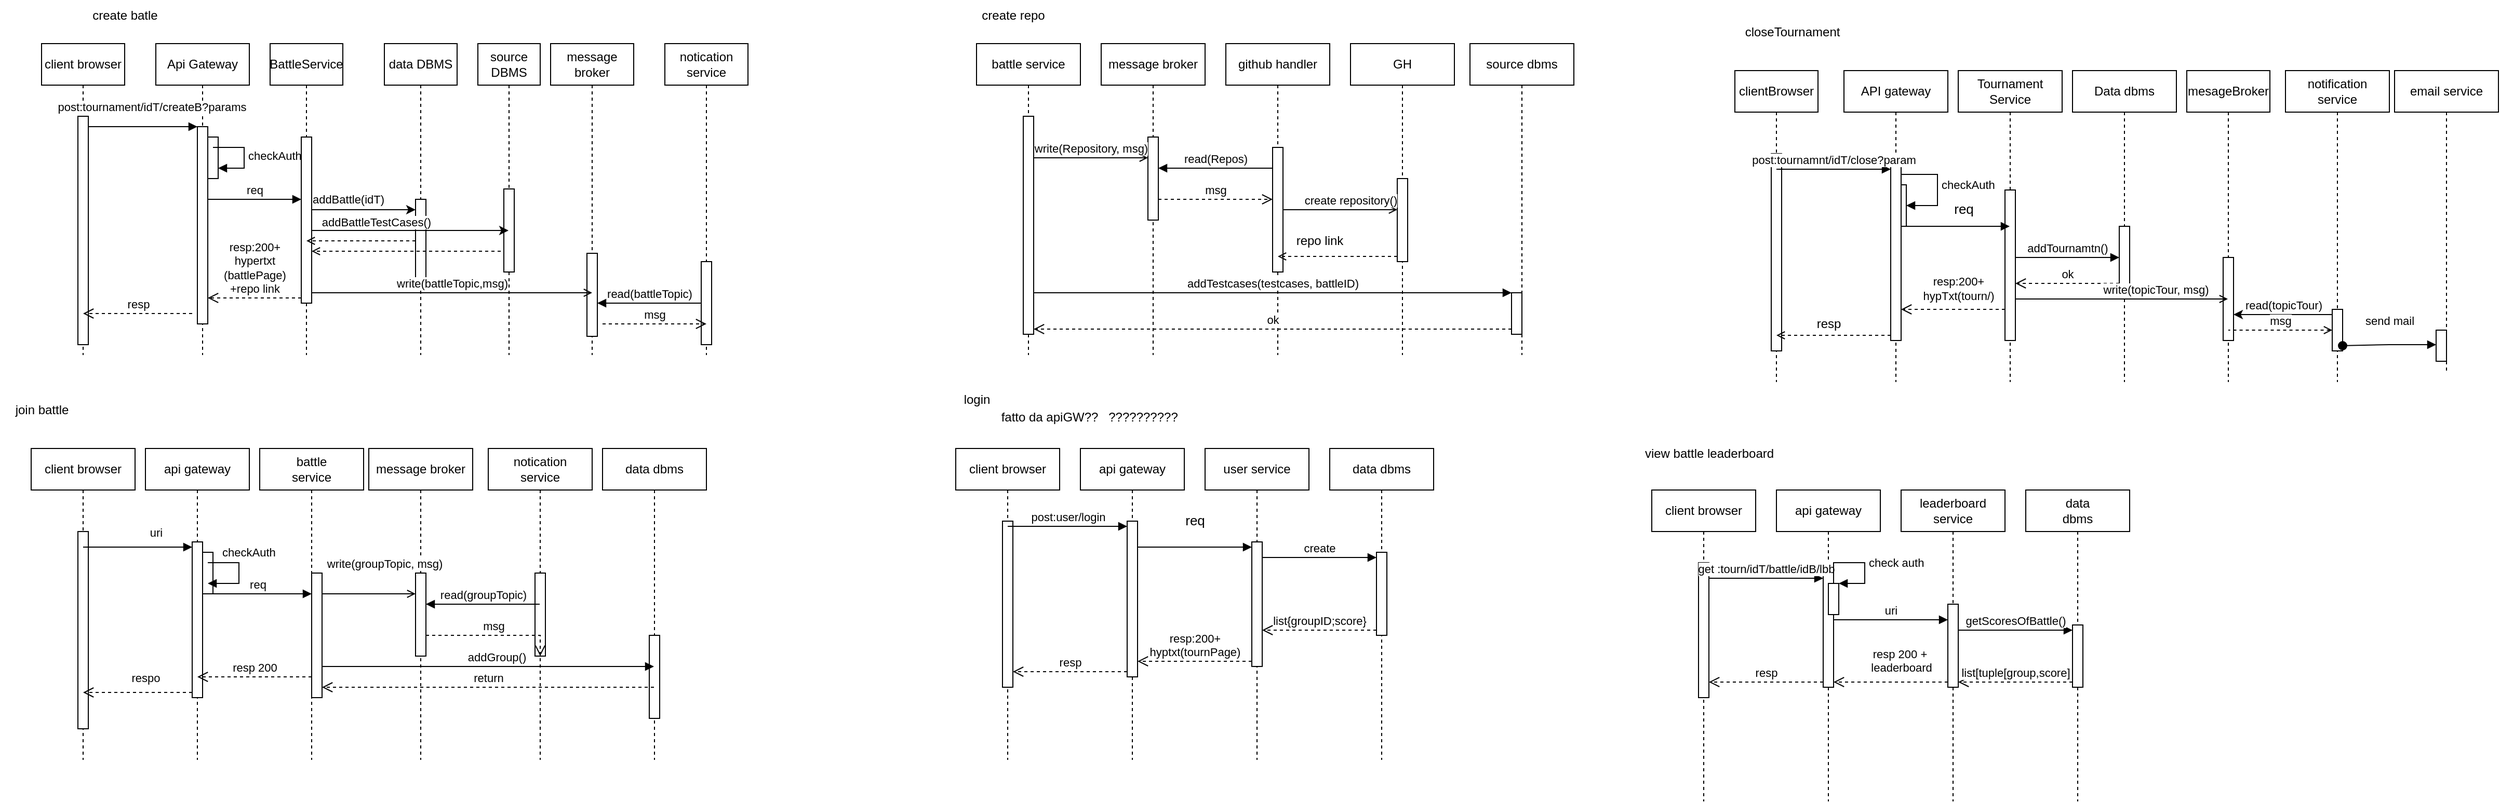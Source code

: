 <mxfile>
    <diagram name="Page-1" id="2YBvvXClWsGukQMizWep">
        <mxGraphModel dx="905" dy="1662" grid="1" gridSize="10" guides="1" tooltips="1" connect="1" arrows="1" fold="1" page="1" pageScale="1" pageWidth="850" pageHeight="1100" math="0" shadow="0">
            <root>
                <mxCell id="0"/>
                <mxCell id="1" parent="0"/>
                <mxCell id="aM9ryv3xv72pqoxQDRHE-1" value="client browser" style="shape=umlLifeline;perimeter=lifelinePerimeter;whiteSpace=wrap;html=1;container=0;dropTarget=0;collapsible=0;recursiveResize=0;outlineConnect=0;portConstraint=eastwest;newEdgeStyle={&quot;edgeStyle&quot;:&quot;elbowEdgeStyle&quot;,&quot;elbow&quot;:&quot;vertical&quot;,&quot;curved&quot;:0,&quot;rounded&quot;:0};" parent="1" vertex="1">
                    <mxGeometry x="40" y="40" width="80" height="300" as="geometry"/>
                </mxCell>
                <mxCell id="aM9ryv3xv72pqoxQDRHE-2" value="" style="html=1;points=[];perimeter=orthogonalPerimeter;outlineConnect=0;targetShapes=umlLifeline;portConstraint=eastwest;newEdgeStyle={&quot;edgeStyle&quot;:&quot;elbowEdgeStyle&quot;,&quot;elbow&quot;:&quot;vertical&quot;,&quot;curved&quot;:0,&quot;rounded&quot;:0};" parent="aM9ryv3xv72pqoxQDRHE-1" vertex="1">
                    <mxGeometry x="35" y="70" width="10" height="220" as="geometry"/>
                </mxCell>
                <mxCell id="aM9ryv3xv72pqoxQDRHE-5" value="Api Gateway" style="shape=umlLifeline;perimeter=lifelinePerimeter;whiteSpace=wrap;html=1;container=0;dropTarget=0;collapsible=0;recursiveResize=0;outlineConnect=0;portConstraint=eastwest;newEdgeStyle={&quot;edgeStyle&quot;:&quot;elbowEdgeStyle&quot;,&quot;elbow&quot;:&quot;vertical&quot;,&quot;curved&quot;:0,&quot;rounded&quot;:0};" parent="1" vertex="1">
                    <mxGeometry x="150" y="40" width="90" height="300" as="geometry"/>
                </mxCell>
                <mxCell id="aM9ryv3xv72pqoxQDRHE-6" value="" style="html=1;points=[];perimeter=orthogonalPerimeter;outlineConnect=0;targetShapes=umlLifeline;portConstraint=eastwest;newEdgeStyle={&quot;edgeStyle&quot;:&quot;elbowEdgeStyle&quot;,&quot;elbow&quot;:&quot;vertical&quot;,&quot;curved&quot;:0,&quot;rounded&quot;:0};" parent="aM9ryv3xv72pqoxQDRHE-5" vertex="1">
                    <mxGeometry x="40" y="80" width="10" height="190" as="geometry"/>
                </mxCell>
                <mxCell id="HZk4rTwjZ4kwQyeEV5jg-59" value="" style="html=1;points=[[0,0,0,0,5],[0,1,0,0,-5],[1,0,0,0,5],[1,1,0,0,-5]];perimeter=orthogonalPerimeter;outlineConnect=0;targetShapes=umlLifeline;portConstraint=eastwest;newEdgeStyle={&quot;curved&quot;:0,&quot;rounded&quot;:0};" parent="aM9ryv3xv72pqoxQDRHE-5" vertex="1">
                    <mxGeometry x="50" y="90" width="10" height="40" as="geometry"/>
                </mxCell>
                <mxCell id="HZk4rTwjZ4kwQyeEV5jg-60" value="checkAuth" style="html=1;align=left;spacingLeft=2;endArrow=block;rounded=0;edgeStyle=orthogonalEdgeStyle;curved=0;rounded=0;" parent="aM9ryv3xv72pqoxQDRHE-5" target="HZk4rTwjZ4kwQyeEV5jg-59" edge="1">
                    <mxGeometry relative="1" as="geometry">
                        <mxPoint x="55" y="100" as="sourcePoint"/>
                        <Array as="points">
                            <mxPoint x="55" y="100"/>
                            <mxPoint x="85" y="100"/>
                            <mxPoint x="85" y="120"/>
                        </Array>
                    </mxGeometry>
                </mxCell>
                <mxCell id="aM9ryv3xv72pqoxQDRHE-7" value="post:tournament/idT/createB?params" style="html=1;verticalAlign=bottom;endArrow=block;edgeStyle=elbowEdgeStyle;elbow=vertical;curved=0;rounded=0;" parent="1" source="aM9ryv3xv72pqoxQDRHE-2" target="aM9ryv3xv72pqoxQDRHE-6" edge="1">
                    <mxGeometry x="0.158" y="10" relative="1" as="geometry">
                        <mxPoint x="195" y="130" as="sourcePoint"/>
                        <Array as="points">
                            <mxPoint x="180" y="120"/>
                        </Array>
                        <mxPoint as="offset"/>
                    </mxGeometry>
                </mxCell>
                <mxCell id="aM9ryv3xv72pqoxQDRHE-8" value="resp" style="html=1;verticalAlign=bottom;endArrow=open;dashed=1;endSize=8;edgeStyle=elbowEdgeStyle;elbow=vertical;curved=0;rounded=0;" parent="1" edge="1">
                    <mxGeometry relative="1" as="geometry">
                        <mxPoint x="80" y="300" as="targetPoint"/>
                        <Array as="points">
                            <mxPoint x="135" y="300"/>
                        </Array>
                        <mxPoint x="185" y="300" as="sourcePoint"/>
                    </mxGeometry>
                </mxCell>
                <mxCell id="HZk4rTwjZ4kwQyeEV5jg-1" value="create batle" style="text;html=1;align=center;verticalAlign=middle;resizable=0;points=[];autosize=1;strokeColor=none;fillColor=none;" parent="1" vertex="1">
                    <mxGeometry x="75" y="-2" width="90" height="30" as="geometry"/>
                </mxCell>
                <mxCell id="HZk4rTwjZ4kwQyeEV5jg-3" value="BattleService" style="shape=umlLifeline;perimeter=lifelinePerimeter;whiteSpace=wrap;html=1;container=1;dropTarget=0;collapsible=0;recursiveResize=0;outlineConnect=0;portConstraint=eastwest;newEdgeStyle={&quot;curved&quot;:0,&quot;rounded&quot;:0};" parent="1" vertex="1">
                    <mxGeometry x="260" y="40" width="70" height="300" as="geometry"/>
                </mxCell>
                <mxCell id="HZk4rTwjZ4kwQyeEV5jg-7" value="" style="html=1;points=[[0,0,0,0,5],[0,1,0,0,-5],[1,0,0,0,5],[1,1,0,0,-5]];perimeter=orthogonalPerimeter;outlineConnect=0;targetShapes=umlLifeline;portConstraint=eastwest;newEdgeStyle={&quot;curved&quot;:0,&quot;rounded&quot;:0};" parent="HZk4rTwjZ4kwQyeEV5jg-3" vertex="1">
                    <mxGeometry x="30" y="90" width="10" height="160" as="geometry"/>
                </mxCell>
                <mxCell id="HZk4rTwjZ4kwQyeEV5jg-4" value="data DBMS" style="shape=umlLifeline;perimeter=lifelinePerimeter;whiteSpace=wrap;html=1;container=1;dropTarget=0;collapsible=0;recursiveResize=0;outlineConnect=0;portConstraint=eastwest;newEdgeStyle={&quot;curved&quot;:0,&quot;rounded&quot;:0};" parent="1" vertex="1">
                    <mxGeometry x="370" y="40" width="70" height="300" as="geometry"/>
                </mxCell>
                <mxCell id="HZk4rTwjZ4kwQyeEV5jg-23" value="" style="html=1;points=[[0,0,0,0,5],[0,1,0,0,-5],[1,0,0,0,5],[1,1,0,0,-5]];perimeter=orthogonalPerimeter;outlineConnect=0;targetShapes=umlLifeline;portConstraint=eastwest;newEdgeStyle={&quot;curved&quot;:0,&quot;rounded&quot;:0};" parent="HZk4rTwjZ4kwQyeEV5jg-4" vertex="1">
                    <mxGeometry x="30" y="150" width="10" height="80" as="geometry"/>
                </mxCell>
                <mxCell id="HZk4rTwjZ4kwQyeEV5jg-8" value="req" style="html=1;verticalAlign=bottom;endArrow=block;curved=0;rounded=0;" parent="1" source="aM9ryv3xv72pqoxQDRHE-6" target="HZk4rTwjZ4kwQyeEV5jg-7" edge="1">
                    <mxGeometry relative="1" as="geometry">
                        <mxPoint x="220" y="135" as="sourcePoint"/>
                        <Array as="points">
                            <mxPoint x="240" y="190"/>
                        </Array>
                    </mxGeometry>
                </mxCell>
                <mxCell id="HZk4rTwjZ4kwQyeEV5jg-14" style="edgeStyle=orthogonalEdgeStyle;rounded=0;orthogonalLoop=1;jettySize=auto;html=1;curved=0;exitX=1;exitY=0;exitDx=0;exitDy=5;exitPerimeter=0;" parent="1" source="HZk4rTwjZ4kwQyeEV5jg-7" target="HZk4rTwjZ4kwQyeEV5jg-23" edge="1">
                    <mxGeometry relative="1" as="geometry">
                        <mxPoint x="375" y="150" as="targetPoint"/>
                        <Array as="points">
                            <mxPoint x="300" y="200"/>
                        </Array>
                    </mxGeometry>
                </mxCell>
                <mxCell id="HZk4rTwjZ4kwQyeEV5jg-18" value="addBattle(idT)" style="edgeLabel;html=1;align=center;verticalAlign=middle;resizable=0;points=[];" parent="HZk4rTwjZ4kwQyeEV5jg-14" connectable="0" vertex="1">
                    <mxGeometry x="0.205" y="-3" relative="1" as="geometry">
                        <mxPoint y="-13" as="offset"/>
                    </mxGeometry>
                </mxCell>
                <mxCell id="HZk4rTwjZ4kwQyeEV5jg-19" value="&lt;div&gt;source&lt;/div&gt;&lt;div&gt;DBMS&lt;/div&gt;" style="shape=umlLifeline;perimeter=lifelinePerimeter;whiteSpace=wrap;html=1;container=1;dropTarget=0;collapsible=0;recursiveResize=0;outlineConnect=0;portConstraint=eastwest;newEdgeStyle={&quot;curved&quot;:0,&quot;rounded&quot;:0};" parent="1" vertex="1">
                    <mxGeometry x="460" y="40" width="60" height="300" as="geometry"/>
                </mxCell>
                <mxCell id="HZk4rTwjZ4kwQyeEV5jg-24" value="" style="html=1;points=[[0,0,0,0,5],[0,1,0,0,-5],[1,0,0,0,5],[1,1,0,0,-5]];perimeter=orthogonalPerimeter;outlineConnect=0;targetShapes=umlLifeline;portConstraint=eastwest;newEdgeStyle={&quot;curved&quot;:0,&quot;rounded&quot;:0};" parent="HZk4rTwjZ4kwQyeEV5jg-19" vertex="1">
                    <mxGeometry x="25" y="140" width="10" height="80" as="geometry"/>
                </mxCell>
                <mxCell id="HZk4rTwjZ4kwQyeEV5jg-25" style="edgeStyle=orthogonalEdgeStyle;rounded=0;orthogonalLoop=1;jettySize=auto;html=1;curved=0;endArrow=open;endFill=0;dashed=1;" parent="1" source="HZk4rTwjZ4kwQyeEV5jg-23" target="HZk4rTwjZ4kwQyeEV5jg-3" edge="1">
                    <mxGeometry relative="1" as="geometry">
                        <mxPoint x="400" y="200" as="sourcePoint"/>
                        <Array as="points">
                            <mxPoint x="320" y="190"/>
                            <mxPoint x="320" y="190"/>
                        </Array>
                    </mxGeometry>
                </mxCell>
                <mxCell id="HZk4rTwjZ4kwQyeEV5jg-26" style="edgeStyle=orthogonalEdgeStyle;rounded=0;orthogonalLoop=1;jettySize=auto;html=1;curved=0;exitX=0;exitY=1;exitDx=0;exitDy=-5;exitPerimeter=0;dashed=1;endArrow=open;endFill=0;" parent="1" source="HZk4rTwjZ4kwQyeEV5jg-24" edge="1">
                    <mxGeometry relative="1" as="geometry">
                        <mxPoint x="300" y="240" as="targetPoint"/>
                        <Array as="points">
                            <mxPoint x="485" y="240"/>
                            <mxPoint x="300" y="240"/>
                        </Array>
                    </mxGeometry>
                </mxCell>
                <mxCell id="HZk4rTwjZ4kwQyeEV5jg-28" style="edgeStyle=orthogonalEdgeStyle;rounded=0;orthogonalLoop=1;jettySize=auto;html=1;curved=0;exitX=1;exitY=0;exitDx=0;exitDy=5;exitPerimeter=0;" parent="1" target="HZk4rTwjZ4kwQyeEV5jg-19" edge="1">
                    <mxGeometry relative="1" as="geometry">
                        <mxPoint x="300" y="160" as="sourcePoint"/>
                        <mxPoint x="405" y="175" as="targetPoint"/>
                        <Array as="points">
                            <mxPoint x="300" y="220"/>
                        </Array>
                    </mxGeometry>
                </mxCell>
                <mxCell id="HZk4rTwjZ4kwQyeEV5jg-30" value="addBattleTestCases()" style="edgeLabel;html=1;align=center;verticalAlign=middle;resizable=0;points=[];" parent="HZk4rTwjZ4kwQyeEV5jg-28" connectable="0" vertex="1">
                    <mxGeometry x="-0.022" y="8" relative="1" as="geometry">
                        <mxPoint as="offset"/>
                    </mxGeometry>
                </mxCell>
                <mxCell id="HZk4rTwjZ4kwQyeEV5jg-9" value="&lt;div&gt;resp:200+&lt;/div&gt;&lt;div&gt;hypertxt&lt;/div&gt;&lt;div&gt;(battlePage)&lt;br&gt;&lt;/div&gt;+repo link" style="html=1;verticalAlign=bottom;endArrow=open;dashed=1;endSize=8;curved=0;rounded=0;exitX=0;exitY=1;exitDx=0;exitDy=-5;" parent="1" source="HZk4rTwjZ4kwQyeEV5jg-7" target="aM9ryv3xv72pqoxQDRHE-6" edge="1">
                    <mxGeometry relative="1" as="geometry">
                        <mxPoint x="220" y="205" as="targetPoint"/>
                    </mxGeometry>
                </mxCell>
                <mxCell id="HZk4rTwjZ4kwQyeEV5jg-31" value="clientBrowser" style="shape=umlLifeline;perimeter=lifelinePerimeter;whiteSpace=wrap;html=1;container=1;dropTarget=0;collapsible=0;recursiveResize=0;outlineConnect=0;portConstraint=eastwest;newEdgeStyle={&quot;curved&quot;:0,&quot;rounded&quot;:0};" parent="1" vertex="1">
                    <mxGeometry x="1670" y="66" width="80" height="300" as="geometry"/>
                </mxCell>
                <mxCell id="HZk4rTwjZ4kwQyeEV5jg-45" value="" style="html=1;points=[[0,0,0,0,5],[0,1,0,0,-5],[1,0,0,0,5],[1,1,0,0,-5]];perimeter=orthogonalPerimeter;outlineConnect=0;targetShapes=umlLifeline;portConstraint=eastwest;newEdgeStyle={&quot;curved&quot;:0,&quot;rounded&quot;:0};" parent="HZk4rTwjZ4kwQyeEV5jg-31" vertex="1">
                    <mxGeometry x="35" y="80" width="10" height="190" as="geometry"/>
                </mxCell>
                <mxCell id="HZk4rTwjZ4kwQyeEV5jg-32" value="API gateway" style="shape=umlLifeline;perimeter=lifelinePerimeter;whiteSpace=wrap;html=1;container=1;dropTarget=0;collapsible=0;recursiveResize=0;outlineConnect=0;portConstraint=eastwest;newEdgeStyle={&quot;curved&quot;:0,&quot;rounded&quot;:0};" parent="1" vertex="1">
                    <mxGeometry x="1775" y="66" width="100" height="300" as="geometry"/>
                </mxCell>
                <mxCell id="HZk4rTwjZ4kwQyeEV5jg-61" value="" style="html=1;points=[[0,0,0,0,5],[0,1,0,0,-5],[1,0,0,0,5],[1,1,0,0,-5]];perimeter=orthogonalPerimeter;outlineConnect=0;targetShapes=umlLifeline;portConstraint=eastwest;newEdgeStyle={&quot;curved&quot;:0,&quot;rounded&quot;:0};" parent="HZk4rTwjZ4kwQyeEV5jg-32" vertex="1">
                    <mxGeometry x="50" y="110" width="10" height="40" as="geometry"/>
                </mxCell>
                <mxCell id="HZk4rTwjZ4kwQyeEV5jg-62" value="checkAuth" style="html=1;align=left;spacingLeft=2;endArrow=block;rounded=0;edgeStyle=orthogonalEdgeStyle;curved=0;rounded=0;" parent="HZk4rTwjZ4kwQyeEV5jg-32" target="HZk4rTwjZ4kwQyeEV5jg-61" edge="1">
                    <mxGeometry relative="1" as="geometry">
                        <mxPoint x="50" y="100" as="sourcePoint"/>
                        <Array as="points">
                            <mxPoint x="90" y="130"/>
                        </Array>
                    </mxGeometry>
                </mxCell>
                <mxCell id="HZk4rTwjZ4kwQyeEV5jg-33" value="Data dbms" style="shape=umlLifeline;perimeter=lifelinePerimeter;whiteSpace=wrap;html=1;container=1;dropTarget=0;collapsible=0;recursiveResize=0;outlineConnect=0;portConstraint=eastwest;newEdgeStyle={&quot;curved&quot;:0,&quot;rounded&quot;:0};" parent="1" vertex="1">
                    <mxGeometry x="1995" y="66" width="100" height="300" as="geometry"/>
                </mxCell>
                <mxCell id="HZk4rTwjZ4kwQyeEV5jg-53" value="" style="html=1;points=[[0,0,0,0,5],[0,1,0,0,-5],[1,0,0,0,5],[1,1,0,0,-5]];perimeter=orthogonalPerimeter;outlineConnect=0;targetShapes=umlLifeline;portConstraint=eastwest;newEdgeStyle={&quot;curved&quot;:0,&quot;rounded&quot;:0};" parent="HZk4rTwjZ4kwQyeEV5jg-33" vertex="1">
                    <mxGeometry x="45" y="150" width="10" height="60" as="geometry"/>
                </mxCell>
                <mxCell id="HZk4rTwjZ4kwQyeEV5jg-54" value="addTournamtn()" style="html=1;verticalAlign=bottom;endArrow=block;curved=0;rounded=0;" parent="HZk4rTwjZ4kwQyeEV5jg-33" source="HZk4rTwjZ4kwQyeEV5jg-46" target="HZk4rTwjZ4kwQyeEV5jg-53" edge="1">
                    <mxGeometry relative="1" as="geometry">
                        <mxPoint x="-30" y="105" as="sourcePoint"/>
                        <Array as="points">
                            <mxPoint y="180"/>
                        </Array>
                    </mxGeometry>
                </mxCell>
                <mxCell id="HZk4rTwjZ4kwQyeEV5jg-55" value="ok" style="html=1;verticalAlign=bottom;endArrow=open;dashed=1;endSize=8;curved=0;rounded=0;exitX=0;exitY=1;exitDx=0;exitDy=-5;" parent="HZk4rTwjZ4kwQyeEV5jg-33" source="HZk4rTwjZ4kwQyeEV5jg-53" target="HZk4rTwjZ4kwQyeEV5jg-46" edge="1">
                    <mxGeometry relative="1" as="geometry">
                        <mxPoint x="-30" y="175" as="targetPoint"/>
                    </mxGeometry>
                </mxCell>
                <mxCell id="HZk4rTwjZ4kwQyeEV5jg-34" value="&lt;div&gt;Tournament&lt;/div&gt;&lt;div&gt;Service&lt;/div&gt;" style="shape=umlLifeline;perimeter=lifelinePerimeter;whiteSpace=wrap;html=1;container=1;dropTarget=0;collapsible=0;recursiveResize=0;outlineConnect=0;portConstraint=eastwest;newEdgeStyle={&quot;curved&quot;:0,&quot;rounded&quot;:0};" parent="1" vertex="1">
                    <mxGeometry x="1885" y="66" width="100" height="300" as="geometry"/>
                </mxCell>
                <mxCell id="HZk4rTwjZ4kwQyeEV5jg-46" value="" style="html=1;points=[[0,0,0,0,5],[0,1,0,0,-5],[1,0,0,0,5],[1,1,0,0,-5]];perimeter=orthogonalPerimeter;outlineConnect=0;targetShapes=umlLifeline;portConstraint=eastwest;newEdgeStyle={&quot;curved&quot;:0,&quot;rounded&quot;:0};" parent="HZk4rTwjZ4kwQyeEV5jg-34" vertex="1">
                    <mxGeometry x="45" y="115" width="10" height="145" as="geometry"/>
                </mxCell>
                <mxCell id="8" style="edgeStyle=none;html=1;curved=0;rounded=0;exitX=0;exitY=1;exitDx=0;exitDy=-5;exitPerimeter=0;dashed=1;endArrow=open;endFill=0;" edge="1" parent="1" source="HZk4rTwjZ4kwQyeEV5jg-42" target="HZk4rTwjZ4kwQyeEV5jg-31">
                    <mxGeometry relative="1" as="geometry"/>
                </mxCell>
                <mxCell id="HZk4rTwjZ4kwQyeEV5jg-42" value="" style="html=1;points=[[0,0,0,0,5],[0,1,0,0,-5],[1,0,0,0,5],[1,1,0,0,-5]];perimeter=orthogonalPerimeter;outlineConnect=0;targetShapes=umlLifeline;portConstraint=eastwest;newEdgeStyle={&quot;curved&quot;:0,&quot;rounded&quot;:0};" parent="1" vertex="1">
                    <mxGeometry x="1820" y="156" width="10" height="170" as="geometry"/>
                </mxCell>
                <mxCell id="HZk4rTwjZ4kwQyeEV5jg-41" value="closeTournament" style="text;html=1;align=center;verticalAlign=middle;resizable=0;points=[];autosize=1;strokeColor=none;fillColor=none;" parent="1" vertex="1">
                    <mxGeometry x="1670" y="14" width="110" height="30" as="geometry"/>
                </mxCell>
                <mxCell id="HZk4rTwjZ4kwQyeEV5jg-43" value="post:tournamnt/idT/close?param" style="html=1;verticalAlign=bottom;endArrow=block;curved=0;rounded=0;entryX=0;entryY=0;entryDx=0;entryDy=5;" parent="1" source="HZk4rTwjZ4kwQyeEV5jg-31" target="HZk4rTwjZ4kwQyeEV5jg-42" edge="1">
                    <mxGeometry relative="1" as="geometry">
                        <mxPoint x="1745" y="161" as="sourcePoint"/>
                    </mxGeometry>
                </mxCell>
                <mxCell id="HZk4rTwjZ4kwQyeEV5jg-49" value="" style="html=1;verticalAlign=bottom;endArrow=open;dashed=1;endSize=8;curved=0;rounded=0;exitX=0;exitY=1;exitDx=0;exitDy=-5;" parent="1" edge="1">
                    <mxGeometry relative="1" as="geometry">
                        <mxPoint x="1830" y="296" as="targetPoint"/>
                        <mxPoint x="1930" y="296" as="sourcePoint"/>
                    </mxGeometry>
                </mxCell>
                <mxCell id="HZk4rTwjZ4kwQyeEV5jg-77" value="&lt;div&gt;resp:200+&lt;/div&gt;&lt;div&gt;hypTxt(tourn/)&lt;br&gt;&lt;/div&gt;" style="edgeLabel;html=1;align=center;verticalAlign=middle;resizable=0;points=[];" parent="HZk4rTwjZ4kwQyeEV5jg-49" connectable="0" vertex="1">
                    <mxGeometry x="0.24" y="-1" relative="1" as="geometry">
                        <mxPoint x="17" y="-19" as="offset"/>
                    </mxGeometry>
                </mxCell>
                <mxCell id="HZk4rTwjZ4kwQyeEV5jg-63" value="req" style="html=1;verticalAlign=bottom;endArrow=block;curved=0;rounded=0;fontSize=13;" parent="1" source="HZk4rTwjZ4kwQyeEV5jg-61" target="HZk4rTwjZ4kwQyeEV5jg-34" edge="1">
                    <mxGeometry x="0.105" y="6" width="80" relative="1" as="geometry">
                        <mxPoint x="1830" y="236" as="sourcePoint"/>
                        <mxPoint x="1910" y="236" as="targetPoint"/>
                        <Array as="points">
                            <mxPoint x="1885" y="216"/>
                        </Array>
                        <mxPoint as="offset"/>
                    </mxGeometry>
                </mxCell>
                <mxCell id="HZk4rTwjZ4kwQyeEV5jg-64" value="mesageBroker" style="shape=umlLifeline;perimeter=lifelinePerimeter;whiteSpace=wrap;html=1;container=1;dropTarget=0;collapsible=0;recursiveResize=0;outlineConnect=0;portConstraint=eastwest;newEdgeStyle={&quot;curved&quot;:0,&quot;rounded&quot;:0};" parent="1" vertex="1">
                    <mxGeometry x="2105" y="66" width="80" height="300" as="geometry"/>
                </mxCell>
                <mxCell id="HZk4rTwjZ4kwQyeEV5jg-66" value="" style="html=1;points=[[0,0,0,0,5],[0,1,0,0,-5],[1,0,0,0,5],[1,1,0,0,-5]];perimeter=orthogonalPerimeter;outlineConnect=0;targetShapes=umlLifeline;portConstraint=eastwest;newEdgeStyle={&quot;curved&quot;:0,&quot;rounded&quot;:0};" parent="HZk4rTwjZ4kwQyeEV5jg-64" vertex="1">
                    <mxGeometry x="35" y="180" width="10" height="80" as="geometry"/>
                </mxCell>
                <mxCell id="HZk4rTwjZ4kwQyeEV5jg-68" value="write(topicTour, msg)" style="html=1;verticalAlign=bottom;endArrow=open;curved=0;rounded=0;endFill=0;" parent="1" source="HZk4rTwjZ4kwQyeEV5jg-46" target="HZk4rTwjZ4kwQyeEV5jg-64" edge="1">
                    <mxGeometry x="0.32" width="80" relative="1" as="geometry">
                        <mxPoint x="1835" y="246" as="sourcePoint"/>
                        <mxPoint x="1915" y="246" as="targetPoint"/>
                        <Array as="points">
                            <mxPoint x="2035" y="286"/>
                        </Array>
                        <mxPoint as="offset"/>
                    </mxGeometry>
                </mxCell>
                <mxCell id="HZk4rTwjZ4kwQyeEV5jg-70" value="notification service" style="shape=umlLifeline;perimeter=lifelinePerimeter;whiteSpace=wrap;html=1;container=1;dropTarget=0;collapsible=0;recursiveResize=0;outlineConnect=0;portConstraint=eastwest;newEdgeStyle={&quot;curved&quot;:0,&quot;rounded&quot;:0};" parent="1" vertex="1">
                    <mxGeometry x="2200" y="66" width="100" height="300" as="geometry"/>
                </mxCell>
                <mxCell id="HZk4rTwjZ4kwQyeEV5jg-71" value="" style="html=1;points=[[0,0,0,0,5],[0,1,0,0,-5],[1,0,0,0,5],[1,1,0,0,-5]];perimeter=orthogonalPerimeter;outlineConnect=0;targetShapes=umlLifeline;portConstraint=eastwest;newEdgeStyle={&quot;curved&quot;:0,&quot;rounded&quot;:0};" parent="HZk4rTwjZ4kwQyeEV5jg-70" vertex="1">
                    <mxGeometry x="45" y="230" width="10" height="40" as="geometry"/>
                </mxCell>
                <mxCell id="HZk4rTwjZ4kwQyeEV5jg-72" value="read(topicTour)" style="html=1;verticalAlign=bottom;endArrow=none;curved=0;rounded=0;entryX=0;entryY=0;entryDx=0;entryDy=5;endFill=0;startArrow=classic;startFill=1;" parent="1" source="HZk4rTwjZ4kwQyeEV5jg-66" target="HZk4rTwjZ4kwQyeEV5jg-71" edge="1">
                    <mxGeometry relative="1" as="geometry">
                        <mxPoint x="2175" y="251" as="sourcePoint"/>
                    </mxGeometry>
                </mxCell>
                <mxCell id="HZk4rTwjZ4kwQyeEV5jg-73" value="msg" style="html=1;verticalAlign=bottom;endArrow=none;dashed=1;endSize=8;curved=0;rounded=0;startArrow=open;startFill=0;endFill=0;" parent="1" source="HZk4rTwjZ4kwQyeEV5jg-71" target="HZk4rTwjZ4kwQyeEV5jg-64" edge="1">
                    <mxGeometry relative="1" as="geometry">
                        <mxPoint x="2175" y="321" as="targetPoint"/>
                        <Array as="points">
                            <mxPoint x="2195" y="316"/>
                        </Array>
                    </mxGeometry>
                </mxCell>
                <mxCell id="HZk4rTwjZ4kwQyeEV5jg-74" value="email service" style="shape=umlLifeline;perimeter=lifelinePerimeter;whiteSpace=wrap;html=1;container=1;dropTarget=0;collapsible=0;recursiveResize=0;outlineConnect=0;portConstraint=eastwest;newEdgeStyle={&quot;curved&quot;:0,&quot;rounded&quot;:0};" parent="1" vertex="1">
                    <mxGeometry x="2305" y="66" width="100" height="290" as="geometry"/>
                </mxCell>
                <mxCell id="HZk4rTwjZ4kwQyeEV5jg-75" value="" style="html=1;points=[[0,0,0,0,5],[0,1,0,0,-5],[1,0,0,0,5],[1,1,0,0,-5]];perimeter=orthogonalPerimeter;outlineConnect=0;targetShapes=umlLifeline;portConstraint=eastwest;newEdgeStyle={&quot;curved&quot;:0,&quot;rounded&quot;:0};" parent="HZk4rTwjZ4kwQyeEV5jg-74" vertex="1">
                    <mxGeometry x="40" y="250" width="10" height="30" as="geometry"/>
                </mxCell>
                <mxCell id="HZk4rTwjZ4kwQyeEV5jg-76" value="send mail" style="html=1;verticalAlign=bottom;startArrow=oval;endArrow=block;startSize=8;curved=0;rounded=0;exitX=1;exitY=1;exitDx=0;exitDy=-5;exitPerimeter=0;" parent="1" source="HZk4rTwjZ4kwQyeEV5jg-71" target="HZk4rTwjZ4kwQyeEV5jg-75" edge="1">
                    <mxGeometry x="0.0" y="14" relative="1" as="geometry">
                        <mxPoint x="2275" y="301" as="sourcePoint"/>
                        <Array as="points">
                            <mxPoint x="2300" y="330"/>
                        </Array>
                        <mxPoint as="offset"/>
                    </mxGeometry>
                </mxCell>
                <mxCell id="HZk4rTwjZ4kwQyeEV5jg-78" value="client browser" style="shape=umlLifeline;perimeter=lifelinePerimeter;whiteSpace=wrap;html=1;container=1;dropTarget=0;collapsible=0;recursiveResize=0;outlineConnect=0;portConstraint=eastwest;newEdgeStyle={&quot;curved&quot;:0,&quot;rounded&quot;:0};" parent="1" vertex="1">
                    <mxGeometry x="30" y="430" width="100" height="300" as="geometry"/>
                </mxCell>
                <mxCell id="FZVT0EkLdWm2Whr8OK7D-2" value="" style="html=1;points=[[0,0,0,0,5],[0,1,0,0,-5],[1,0,0,0,5],[1,1,0,0,-5]];perimeter=orthogonalPerimeter;outlineConnect=0;targetShapes=umlLifeline;portConstraint=eastwest;newEdgeStyle={&quot;curved&quot;:0,&quot;rounded&quot;:0};" parent="HZk4rTwjZ4kwQyeEV5jg-78" vertex="1">
                    <mxGeometry x="45" y="80" width="10" height="190" as="geometry"/>
                </mxCell>
                <mxCell id="HZk4rTwjZ4kwQyeEV5jg-79" value="api gateway" style="shape=umlLifeline;perimeter=lifelinePerimeter;whiteSpace=wrap;html=1;container=1;dropTarget=0;collapsible=0;recursiveResize=0;outlineConnect=0;portConstraint=eastwest;newEdgeStyle={&quot;curved&quot;:0,&quot;rounded&quot;:0};" parent="1" vertex="1">
                    <mxGeometry x="140" y="430" width="100" height="300" as="geometry"/>
                </mxCell>
                <mxCell id="FZVT0EkLdWm2Whr8OK7D-3" value="" style="html=1;points=[[0,0,0,0,5],[0,1,0,0,-5],[1,0,0,0,5],[1,1,0,0,-5]];perimeter=orthogonalPerimeter;outlineConnect=0;targetShapes=umlLifeline;portConstraint=eastwest;newEdgeStyle={&quot;curved&quot;:0,&quot;rounded&quot;:0};" parent="HZk4rTwjZ4kwQyeEV5jg-79" vertex="1">
                    <mxGeometry x="45" y="90" width="10" height="150" as="geometry"/>
                </mxCell>
                <mxCell id="FZVT0EkLdWm2Whr8OK7D-12" value="" style="html=1;points=[[0,0,0,0,5],[0,1,0,0,-5],[1,0,0,0,5],[1,1,0,0,-5]];perimeter=orthogonalPerimeter;outlineConnect=0;targetShapes=umlLifeline;portConstraint=eastwest;newEdgeStyle={&quot;curved&quot;:0,&quot;rounded&quot;:0};" parent="HZk4rTwjZ4kwQyeEV5jg-79" vertex="1">
                    <mxGeometry x="55" y="100" width="10" height="40" as="geometry"/>
                </mxCell>
                <mxCell id="FZVT0EkLdWm2Whr8OK7D-13" value="checkAuth" style="html=1;align=left;spacingLeft=2;endArrow=block;rounded=0;edgeStyle=orthogonalEdgeStyle;curved=0;rounded=0;" parent="HZk4rTwjZ4kwQyeEV5jg-79" edge="1">
                    <mxGeometry x="-0.75" y="10" relative="1" as="geometry">
                        <mxPoint x="60" y="110" as="sourcePoint"/>
                        <Array as="points">
                            <mxPoint x="60" y="110"/>
                            <mxPoint x="90" y="110"/>
                            <mxPoint x="90" y="130"/>
                        </Array>
                        <mxPoint x="60" y="130" as="targetPoint"/>
                        <mxPoint as="offset"/>
                    </mxGeometry>
                </mxCell>
                <mxCell id="HZk4rTwjZ4kwQyeEV5jg-80" value="&lt;div&gt;battle&lt;/div&gt;&lt;div&gt;service&lt;/div&gt;" style="shape=umlLifeline;perimeter=lifelinePerimeter;whiteSpace=wrap;html=1;container=1;dropTarget=0;collapsible=0;recursiveResize=0;outlineConnect=0;portConstraint=eastwest;newEdgeStyle={&quot;curved&quot;:0,&quot;rounded&quot;:0};" parent="1" vertex="1">
                    <mxGeometry x="250" y="430" width="100" height="300" as="geometry"/>
                </mxCell>
                <mxCell id="FZVT0EkLdWm2Whr8OK7D-6" value="" style="html=1;points=[[0,0,0,0,5],[0,1,0,0,-5],[1,0,0,0,5],[1,1,0,0,-5]];perimeter=orthogonalPerimeter;outlineConnect=0;targetShapes=umlLifeline;portConstraint=eastwest;newEdgeStyle={&quot;curved&quot;:0,&quot;rounded&quot;:0};" parent="HZk4rTwjZ4kwQyeEV5jg-80" vertex="1">
                    <mxGeometry x="50" y="120" width="10" height="120" as="geometry"/>
                </mxCell>
                <mxCell id="HZk4rTwjZ4kwQyeEV5jg-81" value="message broker" style="shape=umlLifeline;perimeter=lifelinePerimeter;whiteSpace=wrap;html=1;container=1;dropTarget=0;collapsible=0;recursiveResize=0;outlineConnect=0;portConstraint=eastwest;newEdgeStyle={&quot;curved&quot;:0,&quot;rounded&quot;:0};" parent="1" vertex="1">
                    <mxGeometry x="355" y="430" width="100" height="300" as="geometry"/>
                </mxCell>
                <mxCell id="FZVT0EkLdWm2Whr8OK7D-16" value="" style="html=1;points=[[0,0,0,0,5],[0,1,0,0,-5],[1,0,0,0,5],[1,1,0,0,-5]];perimeter=orthogonalPerimeter;outlineConnect=0;targetShapes=umlLifeline;portConstraint=eastwest;newEdgeStyle={&quot;curved&quot;:0,&quot;rounded&quot;:0};" parent="HZk4rTwjZ4kwQyeEV5jg-81" vertex="1">
                    <mxGeometry x="45" y="120" width="10" height="80" as="geometry"/>
                </mxCell>
                <mxCell id="FZVT0EkLdWm2Whr8OK7D-1" value="join battle" style="text;html=1;align=center;verticalAlign=middle;resizable=0;points=[];autosize=1;strokeColor=none;fillColor=none;" parent="1" vertex="1">
                    <mxGeometry y="378" width="80" height="30" as="geometry"/>
                </mxCell>
                <mxCell id="FZVT0EkLdWm2Whr8OK7D-4" value="uri" style="html=1;verticalAlign=bottom;endArrow=block;curved=0;rounded=0;entryX=0;entryY=0;entryDx=0;entryDy=5;" parent="1" source="HZk4rTwjZ4kwQyeEV5jg-78" target="FZVT0EkLdWm2Whr8OK7D-3" edge="1">
                    <mxGeometry x="0.337" y="5" relative="1" as="geometry">
                        <mxPoint x="110" y="565" as="sourcePoint"/>
                        <mxPoint as="offset"/>
                    </mxGeometry>
                </mxCell>
                <mxCell id="FZVT0EkLdWm2Whr8OK7D-5" value="respo" style="html=1;verticalAlign=bottom;endArrow=open;dashed=1;endSize=8;curved=0;rounded=0;exitX=0;exitY=1;exitDx=0;exitDy=-5;" parent="1" source="FZVT0EkLdWm2Whr8OK7D-3" target="HZk4rTwjZ4kwQyeEV5jg-78" edge="1">
                    <mxGeometry x="-0.146" y="-5" relative="1" as="geometry">
                        <mxPoint x="110" y="635" as="targetPoint"/>
                        <mxPoint as="offset"/>
                    </mxGeometry>
                </mxCell>
                <mxCell id="FZVT0EkLdWm2Whr8OK7D-7" value="req" style="html=1;verticalAlign=bottom;endArrow=block;curved=0;rounded=0;" parent="1" source="FZVT0EkLdWm2Whr8OK7D-3" target="FZVT0EkLdWm2Whr8OK7D-6" edge="1">
                    <mxGeometry relative="1" as="geometry">
                        <mxPoint x="230" y="555" as="sourcePoint"/>
                        <Array as="points">
                            <mxPoint x="240" y="570"/>
                        </Array>
                    </mxGeometry>
                </mxCell>
                <mxCell id="FZVT0EkLdWm2Whr8OK7D-14" value="&lt;div&gt;notication&lt;/div&gt;&lt;div&gt;service&lt;br&gt;&lt;/div&gt;" style="shape=umlLifeline;perimeter=lifelinePerimeter;whiteSpace=wrap;html=1;container=1;dropTarget=0;collapsible=0;recursiveResize=0;outlineConnect=0;portConstraint=eastwest;newEdgeStyle={&quot;curved&quot;:0,&quot;rounded&quot;:0};" parent="1" vertex="1">
                    <mxGeometry x="470" y="430" width="100" height="300" as="geometry"/>
                </mxCell>
                <mxCell id="FZVT0EkLdWm2Whr8OK7D-17" value="" style="html=1;points=[[0,0,0,0,5],[0,1,0,0,-5],[1,0,0,0,5],[1,1,0,0,-5]];perimeter=orthogonalPerimeter;outlineConnect=0;targetShapes=umlLifeline;portConstraint=eastwest;newEdgeStyle={&quot;curved&quot;:0,&quot;rounded&quot;:0};" parent="FZVT0EkLdWm2Whr8OK7D-14" vertex="1">
                    <mxGeometry x="45" y="120" width="10" height="80" as="geometry"/>
                </mxCell>
                <mxCell id="FZVT0EkLdWm2Whr8OK7D-15" value="write(groupTopic, msg)" style="html=1;verticalAlign=bottom;endArrow=open;curved=0;rounded=0;endFill=0;" parent="1" edge="1">
                    <mxGeometry x="0.333" y="20" width="80" relative="1" as="geometry">
                        <mxPoint x="310" y="570" as="sourcePoint"/>
                        <mxPoint x="400" y="570" as="targetPoint"/>
                        <mxPoint as="offset"/>
                    </mxGeometry>
                </mxCell>
                <mxCell id="FZVT0EkLdWm2Whr8OK7D-18" value="read(groupTopic)" style="html=1;verticalAlign=bottom;endArrow=block;curved=0;rounded=0;" parent="1" source="FZVT0EkLdWm2Whr8OK7D-14" target="FZVT0EkLdWm2Whr8OK7D-16" edge="1">
                    <mxGeometry width="80" relative="1" as="geometry">
                        <mxPoint x="590" y="560" as="sourcePoint"/>
                        <mxPoint x="670" y="560" as="targetPoint"/>
                    </mxGeometry>
                </mxCell>
                <mxCell id="FZVT0EkLdWm2Whr8OK7D-19" value="msg" style="html=1;verticalAlign=bottom;endArrow=open;dashed=1;endSize=8;curved=0;rounded=0;" parent="1" source="FZVT0EkLdWm2Whr8OK7D-16" target="FZVT0EkLdWm2Whr8OK7D-17" edge="1">
                    <mxGeometry relative="1" as="geometry">
                        <mxPoint x="670" y="560" as="sourcePoint"/>
                        <mxPoint x="590" y="560" as="targetPoint"/>
                        <Array as="points">
                            <mxPoint x="520" y="610"/>
                        </Array>
                    </mxGeometry>
                </mxCell>
                <mxCell id="FZVT0EkLdWm2Whr8OK7D-8" value="resp 200" style="html=1;verticalAlign=bottom;endArrow=open;dashed=1;endSize=8;curved=0;rounded=0;" parent="1" source="FZVT0EkLdWm2Whr8OK7D-6" target="HZk4rTwjZ4kwQyeEV5jg-79" edge="1">
                    <mxGeometry relative="1" as="geometry">
                        <mxPoint x="230" y="610" as="targetPoint"/>
                        <mxPoint x="300" y="610" as="sourcePoint"/>
                        <Array as="points">
                            <mxPoint x="240" y="650"/>
                        </Array>
                    </mxGeometry>
                </mxCell>
                <mxCell id="FZVT0EkLdWm2Whr8OK7D-21" value="client browser" style="shape=umlLifeline;perimeter=lifelinePerimeter;whiteSpace=wrap;html=1;container=1;dropTarget=0;collapsible=0;recursiveResize=0;outlineConnect=0;portConstraint=eastwest;newEdgeStyle={&quot;curved&quot;:0,&quot;rounded&quot;:0};" parent="1" vertex="1">
                    <mxGeometry x="920" y="430" width="100" height="300" as="geometry"/>
                </mxCell>
                <mxCell id="FZVT0EkLdWm2Whr8OK7D-35" value="" style="html=1;points=[[0,0,0,0,5],[0,1,0,0,-5],[1,0,0,0,5],[1,1,0,0,-5]];perimeter=orthogonalPerimeter;outlineConnect=0;targetShapes=umlLifeline;portConstraint=eastwest;newEdgeStyle={&quot;curved&quot;:0,&quot;rounded&quot;:0};" parent="FZVT0EkLdWm2Whr8OK7D-21" vertex="1">
                    <mxGeometry x="45" y="70" width="10" height="160" as="geometry"/>
                </mxCell>
                <mxCell id="FZVT0EkLdWm2Whr8OK7D-22" value="api gateway" style="shape=umlLifeline;perimeter=lifelinePerimeter;whiteSpace=wrap;html=1;container=1;dropTarget=0;collapsible=0;recursiveResize=0;outlineConnect=0;portConstraint=eastwest;newEdgeStyle={&quot;curved&quot;:0,&quot;rounded&quot;:0};" parent="1" vertex="1">
                    <mxGeometry x="1040" y="430" width="100" height="300" as="geometry"/>
                </mxCell>
                <mxCell id="FZVT0EkLdWm2Whr8OK7D-36" value="" style="html=1;points=[[0,0,0,0,5],[0,1,0,0,-5],[1,0,0,0,5],[1,1,0,0,-5]];perimeter=orthogonalPerimeter;outlineConnect=0;targetShapes=umlLifeline;portConstraint=eastwest;newEdgeStyle={&quot;curved&quot;:0,&quot;rounded&quot;:0};" parent="FZVT0EkLdWm2Whr8OK7D-22" vertex="1">
                    <mxGeometry x="45" y="70" width="10" height="150" as="geometry"/>
                </mxCell>
                <mxCell id="FZVT0EkLdWm2Whr8OK7D-23" value="user service" style="shape=umlLifeline;perimeter=lifelinePerimeter;whiteSpace=wrap;html=1;container=1;dropTarget=0;collapsible=0;recursiveResize=0;outlineConnect=0;portConstraint=eastwest;newEdgeStyle={&quot;curved&quot;:0,&quot;rounded&quot;:0};" parent="1" vertex="1">
                    <mxGeometry x="1160" y="430" width="100" height="300" as="geometry"/>
                </mxCell>
                <mxCell id="FZVT0EkLdWm2Whr8OK7D-39" value="" style="html=1;points=[[0,0,0,0,5],[0,1,0,0,-5],[1,0,0,0,5],[1,1,0,0,-5]];perimeter=orthogonalPerimeter;outlineConnect=0;targetShapes=umlLifeline;portConstraint=eastwest;newEdgeStyle={&quot;curved&quot;:0,&quot;rounded&quot;:0};" parent="FZVT0EkLdWm2Whr8OK7D-23" vertex="1">
                    <mxGeometry x="45" y="90" width="10" height="120" as="geometry"/>
                </mxCell>
                <mxCell id="FZVT0EkLdWm2Whr8OK7D-24" value="data dbms" style="shape=umlLifeline;perimeter=lifelinePerimeter;whiteSpace=wrap;html=1;container=1;dropTarget=0;collapsible=0;recursiveResize=0;outlineConnect=0;portConstraint=eastwest;newEdgeStyle={&quot;curved&quot;:0,&quot;rounded&quot;:0};" parent="1" vertex="1">
                    <mxGeometry x="1280" y="430" width="100" height="300" as="geometry"/>
                </mxCell>
                <mxCell id="FZVT0EkLdWm2Whr8OK7D-42" value="" style="html=1;points=[[0,0,0,0,5],[0,1,0,0,-5],[1,0,0,0,5],[1,1,0,0,-5]];perimeter=orthogonalPerimeter;outlineConnect=0;targetShapes=umlLifeline;portConstraint=eastwest;newEdgeStyle={&quot;curved&quot;:0,&quot;rounded&quot;:0};" parent="FZVT0EkLdWm2Whr8OK7D-24" vertex="1">
                    <mxGeometry x="45" y="100" width="10" height="80" as="geometry"/>
                </mxCell>
                <mxCell id="FZVT0EkLdWm2Whr8OK7D-25" value="data dbms" style="shape=umlLifeline;perimeter=lifelinePerimeter;whiteSpace=wrap;html=1;container=1;dropTarget=0;collapsible=0;recursiveResize=0;outlineConnect=0;portConstraint=eastwest;newEdgeStyle={&quot;curved&quot;:0,&quot;rounded&quot;:0};" parent="1" vertex="1">
                    <mxGeometry x="580" y="430" width="100" height="300" as="geometry"/>
                </mxCell>
                <mxCell id="FZVT0EkLdWm2Whr8OK7D-27" value="" style="html=1;points=[[0,0,0,0,5],[0,1,0,0,-5],[1,0,0,0,5],[1,1,0,0,-5]];perimeter=orthogonalPerimeter;outlineConnect=0;targetShapes=umlLifeline;portConstraint=eastwest;newEdgeStyle={&quot;curved&quot;:0,&quot;rounded&quot;:0};" parent="FZVT0EkLdWm2Whr8OK7D-25" vertex="1">
                    <mxGeometry x="45" y="180" width="10" height="80" as="geometry"/>
                </mxCell>
                <mxCell id="FZVT0EkLdWm2Whr8OK7D-26" value="addGroup()" style="html=1;verticalAlign=bottom;endArrow=block;curved=0;rounded=0;" parent="1" source="FZVT0EkLdWm2Whr8OK7D-6" target="FZVT0EkLdWm2Whr8OK7D-25" edge="1">
                    <mxGeometry x="0.049" width="80" relative="1" as="geometry">
                        <mxPoint x="530" y="510" as="sourcePoint"/>
                        <mxPoint x="610" y="510" as="targetPoint"/>
                        <Array as="points">
                            <mxPoint x="520" y="640"/>
                        </Array>
                        <mxPoint as="offset"/>
                    </mxGeometry>
                </mxCell>
                <mxCell id="FZVT0EkLdWm2Whr8OK7D-29" value="return" style="html=1;verticalAlign=bottom;endArrow=open;dashed=1;endSize=8;curved=0;rounded=0;" parent="1" source="FZVT0EkLdWm2Whr8OK7D-25" target="FZVT0EkLdWm2Whr8OK7D-6" edge="1">
                    <mxGeometry relative="1" as="geometry">
                        <mxPoint x="610" y="510" as="sourcePoint"/>
                        <mxPoint x="530" y="510" as="targetPoint"/>
                        <Array as="points">
                            <mxPoint x="510" y="660"/>
                        </Array>
                    </mxGeometry>
                </mxCell>
                <mxCell id="FZVT0EkLdWm2Whr8OK7D-30" value="battle service" style="shape=umlLifeline;perimeter=lifelinePerimeter;whiteSpace=wrap;html=1;container=1;dropTarget=0;collapsible=0;recursiveResize=0;outlineConnect=0;portConstraint=eastwest;newEdgeStyle={&quot;curved&quot;:0,&quot;rounded&quot;:0};" parent="1" vertex="1">
                    <mxGeometry x="940" y="40" width="100" height="300" as="geometry"/>
                </mxCell>
                <mxCell id="FZVT0EkLdWm2Whr8OK7D-53" value="" style="html=1;points=[[0,0,0,0,5],[0,1,0,0,-5],[1,0,0,0,5],[1,1,0,0,-5]];perimeter=orthogonalPerimeter;outlineConnect=0;targetShapes=umlLifeline;portConstraint=eastwest;newEdgeStyle={&quot;curved&quot;:0,&quot;rounded&quot;:0};" parent="FZVT0EkLdWm2Whr8OK7D-30" vertex="1">
                    <mxGeometry x="45" y="70" width="10" height="210" as="geometry"/>
                </mxCell>
                <mxCell id="FZVT0EkLdWm2Whr8OK7D-31" value="message broker" style="shape=umlLifeline;perimeter=lifelinePerimeter;whiteSpace=wrap;html=1;container=1;dropTarget=0;collapsible=0;recursiveResize=0;outlineConnect=0;portConstraint=eastwest;newEdgeStyle={&quot;curved&quot;:0,&quot;rounded&quot;:0};" parent="1" vertex="1">
                    <mxGeometry x="1060" y="40" width="100" height="300" as="geometry"/>
                </mxCell>
                <mxCell id="FZVT0EkLdWm2Whr8OK7D-54" value="" style="html=1;points=[[0,0,0,0,5],[0,1,0,0,-5],[1,0,0,0,5],[1,1,0,0,-5]];perimeter=orthogonalPerimeter;outlineConnect=0;targetShapes=umlLifeline;portConstraint=eastwest;newEdgeStyle={&quot;curved&quot;:0,&quot;rounded&quot;:0};" parent="FZVT0EkLdWm2Whr8OK7D-31" vertex="1">
                    <mxGeometry x="45" y="90" width="10" height="80" as="geometry"/>
                </mxCell>
                <mxCell id="FZVT0EkLdWm2Whr8OK7D-32" value="login" style="text;html=1;align=center;verticalAlign=middle;resizable=0;points=[];autosize=1;strokeColor=none;fillColor=none;" parent="1" vertex="1">
                    <mxGeometry x="915" y="368" width="50" height="30" as="geometry"/>
                </mxCell>
                <mxCell id="FZVT0EkLdWm2Whr8OK7D-33" value="create repo" style="text;html=1;align=center;verticalAlign=middle;resizable=0;points=[];autosize=1;strokeColor=none;fillColor=none;" parent="1" vertex="1">
                    <mxGeometry x="930" y="-2" width="90" height="30" as="geometry"/>
                </mxCell>
                <mxCell id="FZVT0EkLdWm2Whr8OK7D-34" value="view battle leaderboard" style="text;html=1;align=center;verticalAlign=middle;resizable=0;points=[];autosize=1;strokeColor=none;fillColor=none;" parent="1" vertex="1">
                    <mxGeometry x="1570" y="420" width="150" height="30" as="geometry"/>
                </mxCell>
                <mxCell id="FZVT0EkLdWm2Whr8OK7D-37" value="post:user/login" style="html=1;verticalAlign=bottom;endArrow=block;curved=0;rounded=0;entryX=0;entryY=0;entryDx=0;entryDy=5;" parent="1" source="FZVT0EkLdWm2Whr8OK7D-21" target="FZVT0EkLdWm2Whr8OK7D-36" edge="1">
                    <mxGeometry relative="1" as="geometry">
                        <mxPoint x="1010" y="505" as="sourcePoint"/>
                    </mxGeometry>
                </mxCell>
                <mxCell id="FZVT0EkLdWm2Whr8OK7D-38" value="resp" style="html=1;verticalAlign=bottom;endArrow=open;dashed=1;endSize=8;curved=0;rounded=0;exitX=0;exitY=1;exitDx=0;exitDy=-5;" parent="1" source="FZVT0EkLdWm2Whr8OK7D-36" target="FZVT0EkLdWm2Whr8OK7D-35" edge="1">
                    <mxGeometry relative="1" as="geometry">
                        <mxPoint x="1010" y="575" as="targetPoint"/>
                    </mxGeometry>
                </mxCell>
                <mxCell id="FZVT0EkLdWm2Whr8OK7D-40" value="req" style="html=1;verticalAlign=bottom;endArrow=block;curved=0;rounded=0;entryX=0;entryY=0;entryDx=0;entryDy=5;fontSize=13;" parent="1" source="FZVT0EkLdWm2Whr8OK7D-36" target="FZVT0EkLdWm2Whr8OK7D-39" edge="1">
                    <mxGeometry y="15" relative="1" as="geometry">
                        <mxPoint x="1130" y="525" as="sourcePoint"/>
                        <mxPoint as="offset"/>
                    </mxGeometry>
                </mxCell>
                <mxCell id="FZVT0EkLdWm2Whr8OK7D-41" value="&lt;div&gt;resp:200+&lt;/div&gt;&lt;div&gt;hyptxt(tournPage)&lt;br&gt;&lt;/div&gt;" style="html=1;verticalAlign=bottom;endArrow=open;dashed=1;endSize=8;curved=0;rounded=0;exitX=0;exitY=1;exitDx=0;exitDy=-5;" parent="1" source="FZVT0EkLdWm2Whr8OK7D-39" target="FZVT0EkLdWm2Whr8OK7D-36" edge="1">
                    <mxGeometry relative="1" as="geometry">
                        <mxPoint x="1130" y="595" as="targetPoint"/>
                    </mxGeometry>
                </mxCell>
                <mxCell id="FZVT0EkLdWm2Whr8OK7D-43" value="create" style="html=1;verticalAlign=bottom;endArrow=block;curved=0;rounded=0;entryX=0;entryY=0;entryDx=0;entryDy=5;" parent="1" source="FZVT0EkLdWm2Whr8OK7D-39" target="FZVT0EkLdWm2Whr8OK7D-42" edge="1">
                    <mxGeometry relative="1" as="geometry">
                        <mxPoint x="1250" y="525" as="sourcePoint"/>
                    </mxGeometry>
                </mxCell>
                <mxCell id="FZVT0EkLdWm2Whr8OK7D-44" value="list{groupID;score}" style="html=1;verticalAlign=bottom;endArrow=open;dashed=1;endSize=8;curved=0;rounded=0;exitX=0;exitY=1;exitDx=0;exitDy=-5;" parent="1" source="FZVT0EkLdWm2Whr8OK7D-42" target="FZVT0EkLdWm2Whr8OK7D-39" edge="1">
                    <mxGeometry relative="1" as="geometry">
                        <mxPoint x="1250" y="595" as="targetPoint"/>
                    </mxGeometry>
                </mxCell>
                <mxCell id="FZVT0EkLdWm2Whr8OK7D-45" value="github handler" style="shape=umlLifeline;perimeter=lifelinePerimeter;whiteSpace=wrap;html=1;container=1;dropTarget=0;collapsible=0;recursiveResize=0;outlineConnect=0;portConstraint=eastwest;newEdgeStyle={&quot;curved&quot;:0,&quot;rounded&quot;:0};" parent="1" vertex="1">
                    <mxGeometry x="1180" y="40" width="100" height="300" as="geometry"/>
                </mxCell>
                <mxCell id="FZVT0EkLdWm2Whr8OK7D-57" value="" style="html=1;points=[[0,0,0,0,5],[0,1,0,0,-5],[1,0,0,0,5],[1,1,0,0,-5]];perimeter=orthogonalPerimeter;outlineConnect=0;targetShapes=umlLifeline;portConstraint=eastwest;newEdgeStyle={&quot;curved&quot;:0,&quot;rounded&quot;:0};" parent="FZVT0EkLdWm2Whr8OK7D-45" vertex="1">
                    <mxGeometry x="45" y="100" width="10" height="120" as="geometry"/>
                </mxCell>
                <mxCell id="FZVT0EkLdWm2Whr8OK7D-47" value="GH" style="shape=umlLifeline;perimeter=lifelinePerimeter;whiteSpace=wrap;html=1;container=1;dropTarget=0;collapsible=0;recursiveResize=0;outlineConnect=0;portConstraint=eastwest;newEdgeStyle={&quot;curved&quot;:0,&quot;rounded&quot;:0};" parent="1" vertex="1">
                    <mxGeometry x="1300" y="40" width="100" height="300" as="geometry"/>
                </mxCell>
                <mxCell id="FZVT0EkLdWm2Whr8OK7D-61" value="" style="html=1;points=[[0,0,0,0,5],[0,1,0,0,-5],[1,0,0,0,5],[1,1,0,0,-5]];perimeter=orthogonalPerimeter;outlineConnect=0;targetShapes=umlLifeline;portConstraint=eastwest;newEdgeStyle={&quot;curved&quot;:0,&quot;rounded&quot;:0};" parent="FZVT0EkLdWm2Whr8OK7D-47" vertex="1">
                    <mxGeometry x="45" y="130" width="10" height="80" as="geometry"/>
                </mxCell>
                <mxCell id="FZVT0EkLdWm2Whr8OK7D-48" value="source dbms" style="shape=umlLifeline;perimeter=lifelinePerimeter;whiteSpace=wrap;html=1;container=1;dropTarget=0;collapsible=0;recursiveResize=0;outlineConnect=0;portConstraint=eastwest;newEdgeStyle={&quot;curved&quot;:0,&quot;rounded&quot;:0};" parent="1" vertex="1">
                    <mxGeometry x="1415" y="40" width="100" height="300" as="geometry"/>
                </mxCell>
                <mxCell id="FZVT0EkLdWm2Whr8OK7D-49" value="" style="html=1;points=[[0,0,0,0,5],[0,1,0,0,-5],[1,0,0,0,5],[1,1,0,0,-5]];perimeter=orthogonalPerimeter;outlineConnect=0;targetShapes=umlLifeline;portConstraint=eastwest;newEdgeStyle={&quot;curved&quot;:0,&quot;rounded&quot;:0};" parent="FZVT0EkLdWm2Whr8OK7D-48" vertex="1">
                    <mxGeometry x="40" y="240" width="10" height="40" as="geometry"/>
                </mxCell>
                <mxCell id="FZVT0EkLdWm2Whr8OK7D-50" value="addTestcases(testcases, battleID)" style="html=1;verticalAlign=bottom;endArrow=block;curved=0;rounded=0;" parent="1" source="FZVT0EkLdWm2Whr8OK7D-53" target="FZVT0EkLdWm2Whr8OK7D-49" edge="1">
                    <mxGeometry relative="1" as="geometry">
                        <mxPoint x="1385" y="245" as="sourcePoint"/>
                        <Array as="points"/>
                    </mxGeometry>
                </mxCell>
                <mxCell id="FZVT0EkLdWm2Whr8OK7D-51" value="ok" style="html=1;verticalAlign=bottom;endArrow=open;dashed=1;endSize=8;curved=0;rounded=0;exitX=0;exitY=1;exitDx=0;exitDy=-5;" parent="1" source="FZVT0EkLdWm2Whr8OK7D-49" target="FZVT0EkLdWm2Whr8OK7D-53" edge="1">
                    <mxGeometry relative="1" as="geometry">
                        <mxPoint x="1385" y="315" as="targetPoint"/>
                    </mxGeometry>
                </mxCell>
                <mxCell id="FZVT0EkLdWm2Whr8OK7D-55" value="write(Repository, msg)" style="html=1;verticalAlign=bottom;endArrow=open;curved=0;rounded=0;endFill=0;" parent="1" source="FZVT0EkLdWm2Whr8OK7D-53" target="FZVT0EkLdWm2Whr8OK7D-54" edge="1">
                    <mxGeometry relative="1" as="geometry">
                        <mxPoint x="1040" y="135" as="sourcePoint"/>
                        <Array as="points">
                            <mxPoint x="1050" y="150"/>
                        </Array>
                    </mxGeometry>
                </mxCell>
                <mxCell id="FZVT0EkLdWm2Whr8OK7D-62" value="read(Repos)" style="html=1;verticalAlign=bottom;endArrow=block;curved=0;rounded=0;" parent="1" edge="1">
                    <mxGeometry width="80" relative="1" as="geometry">
                        <mxPoint x="1225" y="160" as="sourcePoint"/>
                        <mxPoint x="1115" y="160" as="targetPoint"/>
                    </mxGeometry>
                </mxCell>
                <mxCell id="FZVT0EkLdWm2Whr8OK7D-63" value="msg" style="html=1;verticalAlign=bottom;endArrow=open;dashed=1;endSize=8;curved=0;rounded=0;" parent="1" source="FZVT0EkLdWm2Whr8OK7D-54" target="FZVT0EkLdWm2Whr8OK7D-57" edge="1">
                    <mxGeometry relative="1" as="geometry">
                        <mxPoint x="1150" y="260" as="sourcePoint"/>
                        <mxPoint x="1070" y="260" as="targetPoint"/>
                        <Array as="points">
                            <mxPoint x="1170" y="190"/>
                        </Array>
                    </mxGeometry>
                </mxCell>
                <mxCell id="FZVT0EkLdWm2Whr8OK7D-64" value="create repository()" style="html=1;verticalAlign=bottom;endArrow=open;curved=0;rounded=0;endFill=0;" parent="1" source="FZVT0EkLdWm2Whr8OK7D-57" target="FZVT0EkLdWm2Whr8OK7D-61" edge="1">
                    <mxGeometry x="0.182" width="80" relative="1" as="geometry">
                        <mxPoint x="1070" y="260" as="sourcePoint"/>
                        <mxPoint x="1150" y="260" as="targetPoint"/>
                        <Array as="points">
                            <mxPoint x="1290" y="200"/>
                        </Array>
                        <mxPoint as="offset"/>
                    </mxGeometry>
                </mxCell>
                <mxCell id="FZVT0EkLdWm2Whr8OK7D-65" value="client browser" style="shape=umlLifeline;perimeter=lifelinePerimeter;whiteSpace=wrap;html=1;container=1;dropTarget=0;collapsible=0;recursiveResize=0;outlineConnect=0;portConstraint=eastwest;newEdgeStyle={&quot;curved&quot;:0,&quot;rounded&quot;:0};" parent="1" vertex="1">
                    <mxGeometry x="1590" y="470" width="100" height="300" as="geometry"/>
                </mxCell>
                <mxCell id="FZVT0EkLdWm2Whr8OK7D-69" value="" style="html=1;points=[[0,0,0,0,5],[0,1,0,0,-5],[1,0,0,0,5],[1,1,0,0,-5]];perimeter=orthogonalPerimeter;outlineConnect=0;targetShapes=umlLifeline;portConstraint=eastwest;newEdgeStyle={&quot;curved&quot;:0,&quot;rounded&quot;:0};" parent="FZVT0EkLdWm2Whr8OK7D-65" vertex="1">
                    <mxGeometry x="45" y="70" width="10" height="130" as="geometry"/>
                </mxCell>
                <mxCell id="FZVT0EkLdWm2Whr8OK7D-66" value="api gateway" style="shape=umlLifeline;perimeter=lifelinePerimeter;whiteSpace=wrap;html=1;container=1;dropTarget=0;collapsible=0;recursiveResize=0;outlineConnect=0;portConstraint=eastwest;newEdgeStyle={&quot;curved&quot;:0,&quot;rounded&quot;:0};" parent="1" vertex="1">
                    <mxGeometry x="1710" y="470" width="100" height="300" as="geometry"/>
                </mxCell>
                <mxCell id="FZVT0EkLdWm2Whr8OK7D-70" value="" style="html=1;points=[[0,0,0,0,5],[0,1,0,0,-5],[1,0,0,0,5],[1,1,0,0,-5]];perimeter=orthogonalPerimeter;outlineConnect=0;targetShapes=umlLifeline;portConstraint=eastwest;newEdgeStyle={&quot;curved&quot;:0,&quot;rounded&quot;:0};" parent="FZVT0EkLdWm2Whr8OK7D-66" vertex="1">
                    <mxGeometry x="45" y="80" width="10" height="110" as="geometry"/>
                </mxCell>
                <mxCell id="FZVT0EkLdWm2Whr8OK7D-67" value="&lt;div&gt;leaderboard&lt;/div&gt;&lt;div&gt;service&lt;br&gt;&lt;/div&gt;" style="shape=umlLifeline;perimeter=lifelinePerimeter;whiteSpace=wrap;html=1;container=1;dropTarget=0;collapsible=0;recursiveResize=0;outlineConnect=0;portConstraint=eastwest;newEdgeStyle={&quot;curved&quot;:0,&quot;rounded&quot;:0};" parent="1" vertex="1">
                    <mxGeometry x="1830" y="470" width="100" height="300" as="geometry"/>
                </mxCell>
                <mxCell id="FZVT0EkLdWm2Whr8OK7D-73" value="" style="html=1;points=[[0,0,0,0,5],[0,1,0,0,-5],[1,0,0,0,5],[1,1,0,0,-5]];perimeter=orthogonalPerimeter;outlineConnect=0;targetShapes=umlLifeline;portConstraint=eastwest;newEdgeStyle={&quot;curved&quot;:0,&quot;rounded&quot;:0};" parent="FZVT0EkLdWm2Whr8OK7D-67" vertex="1">
                    <mxGeometry x="45" y="110" width="10" height="80" as="geometry"/>
                </mxCell>
                <mxCell id="FZVT0EkLdWm2Whr8OK7D-68" value="&lt;div&gt;data&lt;/div&gt;&lt;div&gt;dbms&lt;br&gt;&lt;/div&gt;" style="shape=umlLifeline;perimeter=lifelinePerimeter;whiteSpace=wrap;html=1;container=1;dropTarget=0;collapsible=0;recursiveResize=0;outlineConnect=0;portConstraint=eastwest;newEdgeStyle={&quot;curved&quot;:0,&quot;rounded&quot;:0};" parent="1" vertex="1">
                    <mxGeometry x="1950" y="470" width="100" height="300" as="geometry"/>
                </mxCell>
                <mxCell id="FZVT0EkLdWm2Whr8OK7D-77" value="" style="html=1;points=[[0,0,0,0,5],[0,1,0,0,-5],[1,0,0,0,5],[1,1,0,0,-5]];perimeter=orthogonalPerimeter;outlineConnect=0;targetShapes=umlLifeline;portConstraint=eastwest;newEdgeStyle={&quot;curved&quot;:0,&quot;rounded&quot;:0};" parent="FZVT0EkLdWm2Whr8OK7D-68" vertex="1">
                    <mxGeometry x="45" y="130" width="10" height="60" as="geometry"/>
                </mxCell>
                <mxCell id="FZVT0EkLdWm2Whr8OK7D-72" value="resp" style="html=1;verticalAlign=bottom;endArrow=open;dashed=1;endSize=8;curved=0;rounded=0;exitX=0;exitY=1;exitDx=0;exitDy=-5;exitPerimeter=0;" parent="1" source="FZVT0EkLdWm2Whr8OK7D-70" target="FZVT0EkLdWm2Whr8OK7D-69" edge="1">
                    <mxGeometry relative="1" as="geometry">
                        <mxPoint x="1680" y="615" as="targetPoint"/>
                    </mxGeometry>
                </mxCell>
                <mxCell id="FZVT0EkLdWm2Whr8OK7D-71" value="get :tourn/idT/battle/idB/lbb" style="html=1;verticalAlign=bottom;endArrow=block;curved=0;rounded=0;entryX=0;entryY=0;entryDx=0;entryDy=5;" parent="1" source="FZVT0EkLdWm2Whr8OK7D-69" target="FZVT0EkLdWm2Whr8OK7D-70" edge="1">
                    <mxGeometry relative="1" as="geometry">
                        <mxPoint x="1680" y="545" as="sourcePoint"/>
                        <mxPoint as="offset"/>
                    </mxGeometry>
                </mxCell>
                <mxCell id="FZVT0EkLdWm2Whr8OK7D-74" value="uri" style="html=1;verticalAlign=bottom;endArrow=block;curved=0;rounded=0;" parent="1" source="FZVT0EkLdWm2Whr8OK7D-70" target="FZVT0EkLdWm2Whr8OK7D-73" edge="1">
                    <mxGeometry relative="1" as="geometry">
                        <mxPoint x="1805" y="545" as="sourcePoint"/>
                        <Array as="points">
                            <mxPoint x="1820" y="595"/>
                        </Array>
                    </mxGeometry>
                </mxCell>
                <mxCell id="FZVT0EkLdWm2Whr8OK7D-75" value="&lt;div&gt;resp 200 +&amp;nbsp;&lt;/div&gt;&lt;div&gt;leaderboard&lt;/div&gt;" style="html=1;verticalAlign=bottom;endArrow=open;dashed=1;endSize=8;curved=0;rounded=0;exitX=0;exitY=1;exitDx=0;exitDy=-5;" parent="1" source="FZVT0EkLdWm2Whr8OK7D-73" target="FZVT0EkLdWm2Whr8OK7D-70" edge="1">
                    <mxGeometry x="-0.182" y="-5" relative="1" as="geometry">
                        <mxPoint x="1805" y="615" as="targetPoint"/>
                        <mxPoint as="offset"/>
                    </mxGeometry>
                </mxCell>
                <mxCell id="FZVT0EkLdWm2Whr8OK7D-79" value="list[tuple[group,score]" style="html=1;verticalAlign=bottom;endArrow=open;dashed=1;endSize=8;curved=0;rounded=0;exitX=0;exitY=1;exitDx=0;exitDy=-5;" parent="1" source="FZVT0EkLdWm2Whr8OK7D-77" target="FZVT0EkLdWm2Whr8OK7D-73" edge="1">
                    <mxGeometry relative="1" as="geometry">
                        <mxPoint x="1925" y="625" as="targetPoint"/>
                    </mxGeometry>
                </mxCell>
                <mxCell id="FZVT0EkLdWm2Whr8OK7D-78" value="getScoresOfBattle()" style="html=1;verticalAlign=bottom;endArrow=block;curved=0;rounded=0;entryX=0;entryY=0;entryDx=0;entryDy=5;" parent="1" source="FZVT0EkLdWm2Whr8OK7D-73" target="FZVT0EkLdWm2Whr8OK7D-77" edge="1">
                    <mxGeometry relative="1" as="geometry">
                        <mxPoint x="1925" y="555" as="sourcePoint"/>
                    </mxGeometry>
                </mxCell>
                <mxCell id="FZVT0EkLdWm2Whr8OK7D-80" value="message broker" style="shape=umlLifeline;perimeter=lifelinePerimeter;whiteSpace=wrap;html=1;container=1;dropTarget=0;collapsible=0;recursiveResize=0;outlineConnect=0;portConstraint=eastwest;newEdgeStyle={&quot;curved&quot;:0,&quot;rounded&quot;:0};" parent="1" vertex="1">
                    <mxGeometry x="530" y="40" width="80" height="300" as="geometry"/>
                </mxCell>
                <mxCell id="FZVT0EkLdWm2Whr8OK7D-82" value="" style="html=1;points=[[0,0,0,0,5],[0,1,0,0,-5],[1,0,0,0,5],[1,1,0,0,-5]];perimeter=orthogonalPerimeter;outlineConnect=0;targetShapes=umlLifeline;portConstraint=eastwest;newEdgeStyle={&quot;curved&quot;:0,&quot;rounded&quot;:0};" parent="FZVT0EkLdWm2Whr8OK7D-80" vertex="1">
                    <mxGeometry x="35" y="202" width="10" height="80" as="geometry"/>
                </mxCell>
                <mxCell id="FZVT0EkLdWm2Whr8OK7D-81" value="notication service" style="shape=umlLifeline;perimeter=lifelinePerimeter;whiteSpace=wrap;html=1;container=1;dropTarget=0;collapsible=0;recursiveResize=0;outlineConnect=0;portConstraint=eastwest;newEdgeStyle={&quot;curved&quot;:0,&quot;rounded&quot;:0};" parent="1" vertex="1">
                    <mxGeometry x="640" y="40" width="80" height="300" as="geometry"/>
                </mxCell>
                <mxCell id="FZVT0EkLdWm2Whr8OK7D-83" value="" style="html=1;points=[[0,0,0,0,5],[0,1,0,0,-5],[1,0,0,0,5],[1,1,0,0,-5]];perimeter=orthogonalPerimeter;outlineConnect=0;targetShapes=umlLifeline;portConstraint=eastwest;newEdgeStyle={&quot;curved&quot;:0,&quot;rounded&quot;:0};" parent="FZVT0EkLdWm2Whr8OK7D-81" vertex="1">
                    <mxGeometry x="35" y="210" width="10" height="80" as="geometry"/>
                </mxCell>
                <mxCell id="FZVT0EkLdWm2Whr8OK7D-84" value="write(battleTopic,msg)" style="html=1;verticalAlign=bottom;endArrow=open;curved=0;rounded=0;endFill=0;" parent="1" source="HZk4rTwjZ4kwQyeEV5jg-7" edge="1">
                    <mxGeometry width="80" relative="1" as="geometry">
                        <mxPoint x="305" y="280" as="sourcePoint"/>
                        <mxPoint x="570" y="280" as="targetPoint"/>
                    </mxGeometry>
                </mxCell>
                <mxCell id="FZVT0EkLdWm2Whr8OK7D-85" value="read(battleTopic)" style="html=1;verticalAlign=bottom;endArrow=block;curved=0;rounded=0;" parent="1" source="FZVT0EkLdWm2Whr8OK7D-83" target="FZVT0EkLdWm2Whr8OK7D-82" edge="1">
                    <mxGeometry width="80" relative="1" as="geometry">
                        <mxPoint x="510" y="290" as="sourcePoint"/>
                        <mxPoint x="590" y="290" as="targetPoint"/>
                    </mxGeometry>
                </mxCell>
                <mxCell id="FZVT0EkLdWm2Whr8OK7D-86" value="msg" style="html=1;verticalAlign=bottom;endArrow=open;dashed=1;endSize=8;curved=0;rounded=0;" parent="1" edge="1">
                    <mxGeometry relative="1" as="geometry">
                        <mxPoint x="580" y="310" as="sourcePoint"/>
                        <mxPoint x="680" y="310" as="targetPoint"/>
                    </mxGeometry>
                </mxCell>
                <mxCell id="3" value="??????????" style="text;html=1;align=center;verticalAlign=middle;resizable=0;points=[];autosize=1;strokeColor=none;fillColor=none;" parent="1" vertex="1">
                    <mxGeometry x="1055" y="385" width="90" height="30" as="geometry"/>
                </mxCell>
                <mxCell id="4" value="fatto da apiGW??" style="text;html=1;align=center;verticalAlign=middle;resizable=0;points=[];autosize=1;strokeColor=none;fillColor=none;" parent="1" vertex="1">
                    <mxGeometry x="950" y="385" width="120" height="30" as="geometry"/>
                </mxCell>
                <mxCell id="6" value="" style="html=1;points=[];perimeter=orthogonalPerimeter;" parent="1" vertex="1">
                    <mxGeometry x="1760" y="560" width="10" height="30" as="geometry"/>
                </mxCell>
                <mxCell id="7" value="check auth" style="edgeStyle=orthogonalEdgeStyle;html=1;align=left;spacingLeft=2;endArrow=block;rounded=0;entryX=1;entryY=0;exitX=1;exitY=0;exitDx=0;exitDy=5;exitPerimeter=0;" parent="1" source="FZVT0EkLdWm2Whr8OK7D-70" target="6" edge="1">
                    <mxGeometry relative="1" as="geometry">
                        <mxPoint x="1765" y="540" as="sourcePoint"/>
                        <Array as="points">
                            <mxPoint x="1765" y="540"/>
                            <mxPoint x="1795" y="540"/>
                            <mxPoint x="1795" y="560"/>
                        </Array>
                    </mxGeometry>
                </mxCell>
                <mxCell id="9" value="resp" style="text;html=1;align=center;verticalAlign=middle;resizable=0;points=[];autosize=1;strokeColor=none;fillColor=none;" vertex="1" parent="1">
                    <mxGeometry x="1735" y="295" width="50" height="30" as="geometry"/>
                </mxCell>
                <mxCell id="10" style="edgeStyle=none;html=1;curved=0;rounded=0;exitX=0;exitY=1;exitDx=0;exitDy=-5;exitPerimeter=0;dashed=1;endArrow=open;endFill=0;" edge="1" parent="1" source="FZVT0EkLdWm2Whr8OK7D-61" target="FZVT0EkLdWm2Whr8OK7D-45">
                    <mxGeometry relative="1" as="geometry"/>
                </mxCell>
                <mxCell id="11" value="repo link" style="text;html=1;align=center;verticalAlign=middle;resizable=0;points=[];autosize=1;strokeColor=none;fillColor=none;" vertex="1" parent="1">
                    <mxGeometry x="1235" y="215" width="70" height="30" as="geometry"/>
                </mxCell>
            </root>
        </mxGraphModel>
    </diagram>
</mxfile>